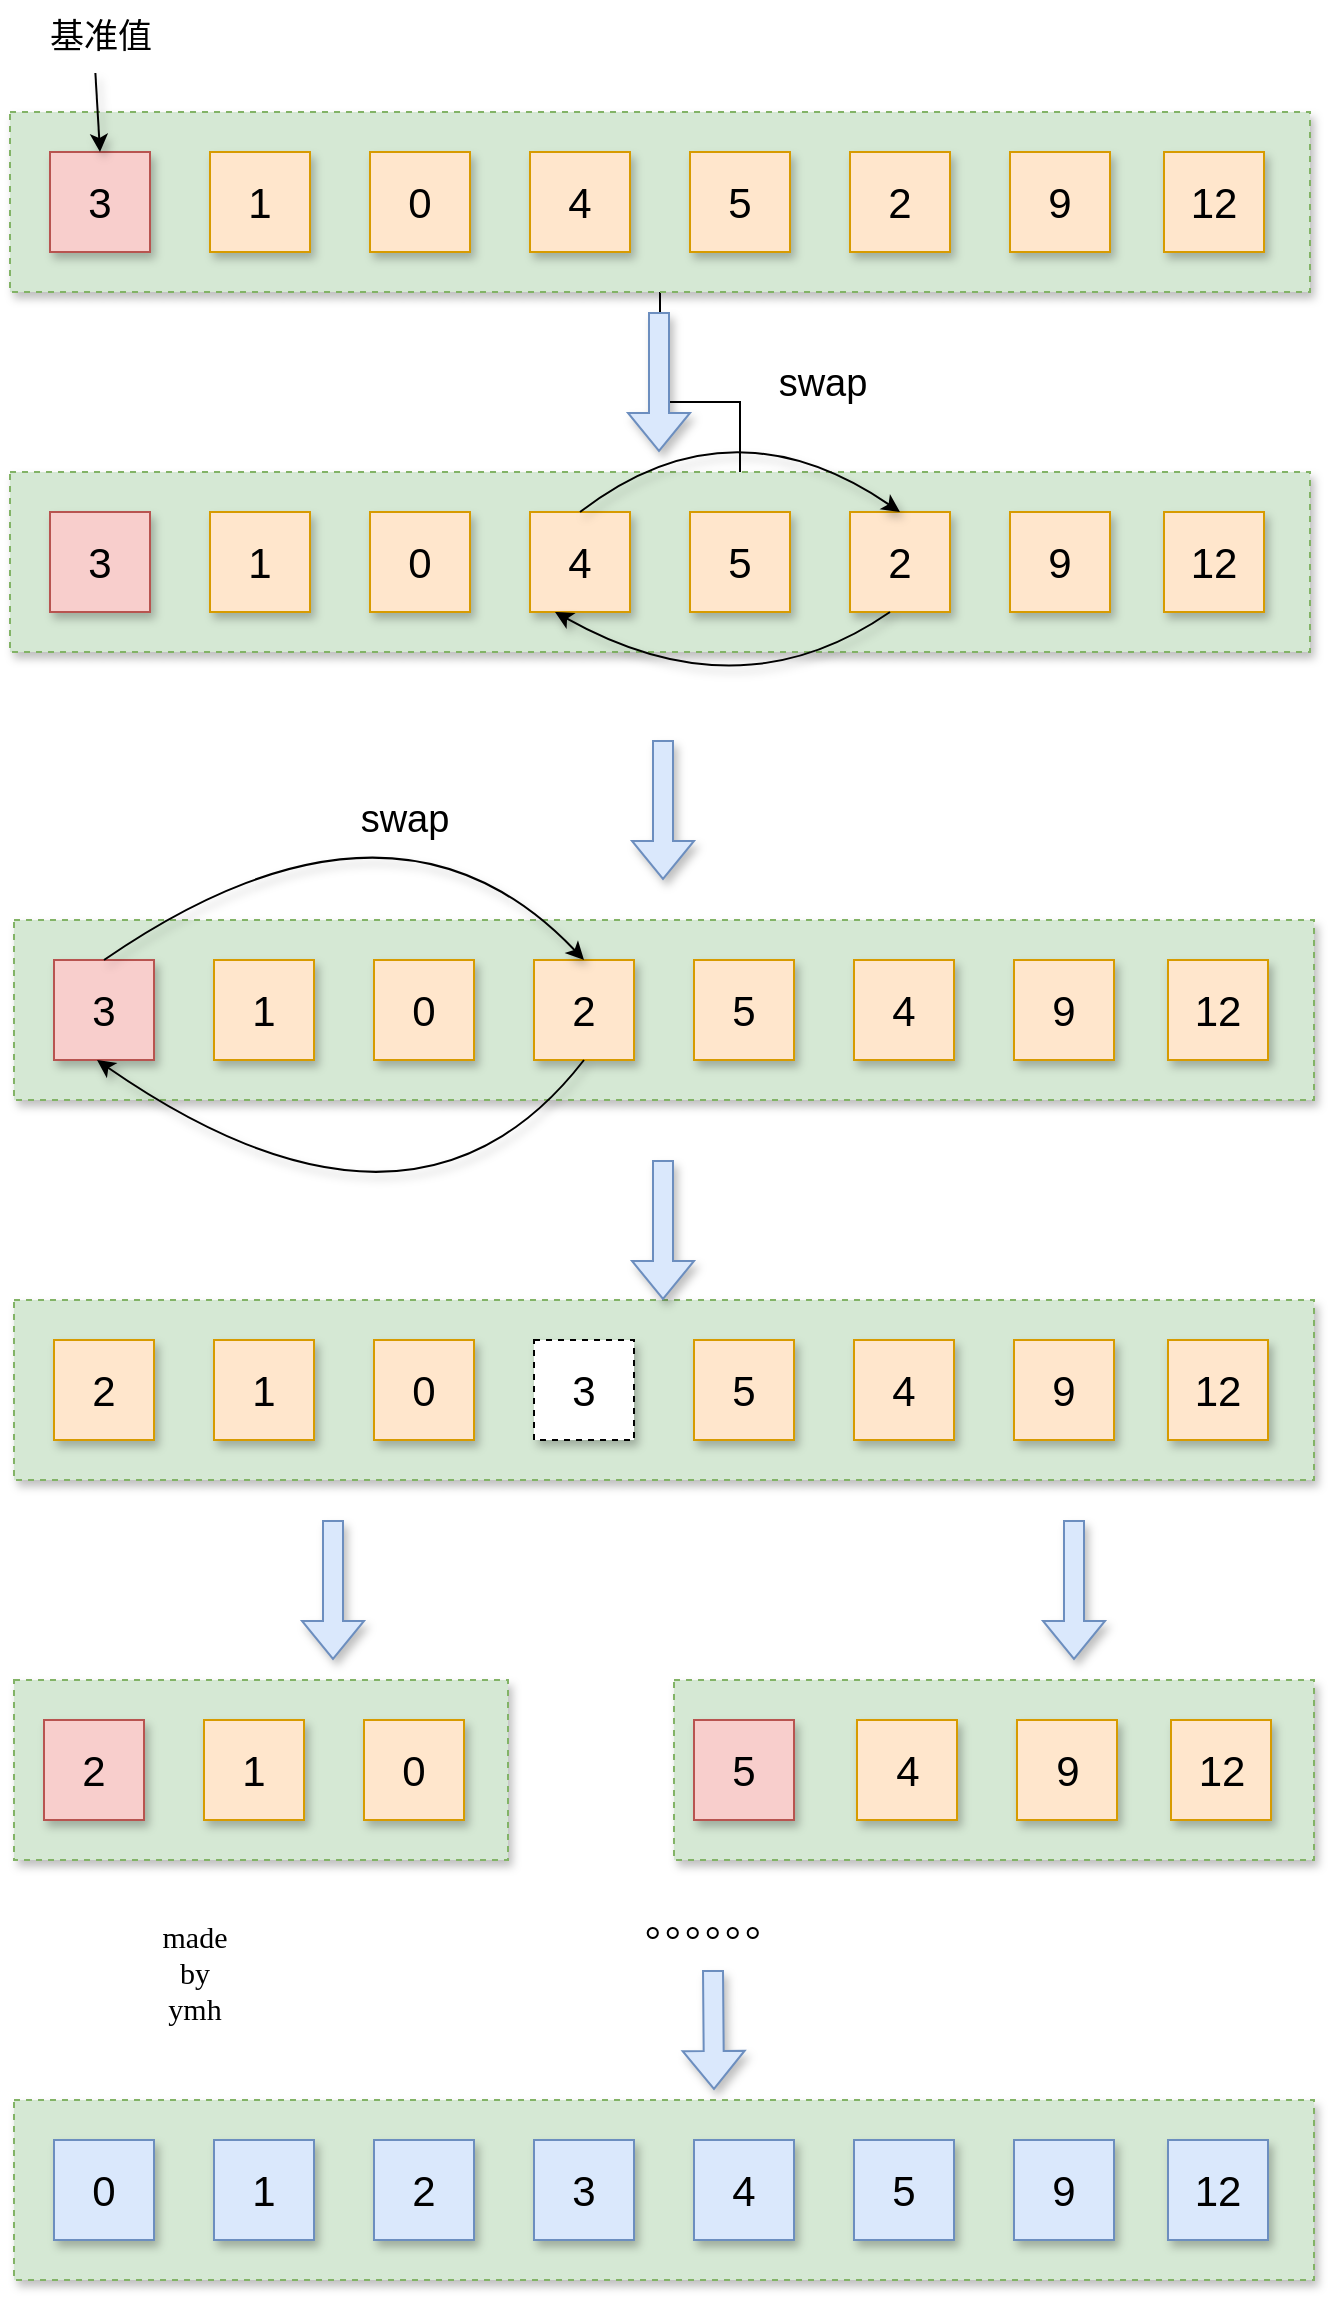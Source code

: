 <mxfile version="24.6.3" type="github" pages="3">
  <diagram name="第 1 页" id="BigGJyOWPHhynoeD0Nnt">
    <mxGraphModel dx="1332" dy="900" grid="0" gridSize="10" guides="1" tooltips="1" connect="1" arrows="1" fold="1" page="0" pageScale="1" pageWidth="827" pageHeight="1169" background="#ffffff" math="0" shadow="0">
      <root>
        <mxCell id="0" />
        <mxCell id="1" parent="0" />
        <mxCell id="Tjdrcr_WyXoiCkhcHN9--1" value="" style="edgeStyle=orthogonalEdgeStyle;rounded=0;orthogonalLoop=1;jettySize=auto;html=1;" edge="1" parent="1" source="Dfdj8npjzUzR_2U560MS-1" target="Dfdj8npjzUzR_2U560MS-21">
          <mxGeometry relative="1" as="geometry" />
        </mxCell>
        <mxCell id="Dfdj8npjzUzR_2U560MS-1" value="" style="rounded=0;whiteSpace=wrap;html=1;dashed=1;fillColor=#d5e8d4;strokeColor=#82b366;shadow=1;" vertex="1" parent="1">
          <mxGeometry x="200" y="200" width="650" height="90" as="geometry" />
        </mxCell>
        <mxCell id="Dfdj8npjzUzR_2U560MS-2" value="&lt;span style=&quot;font-size: 21px;&quot;&gt;3&lt;/span&gt;" style="whiteSpace=wrap;html=1;aspect=fixed;fillColor=#f8cecc;strokeColor=#b85450;shadow=1;" vertex="1" parent="1">
          <mxGeometry x="220" y="220" width="50" height="50" as="geometry" />
        </mxCell>
        <mxCell id="Dfdj8npjzUzR_2U560MS-4" value="&lt;font style=&quot;font-size: 21px;&quot;&gt;1&lt;/font&gt;" style="whiteSpace=wrap;html=1;aspect=fixed;fillColor=#ffe6cc;strokeColor=#d79b00;shadow=1;" vertex="1" parent="1">
          <mxGeometry x="300" y="220" width="50" height="50" as="geometry" />
        </mxCell>
        <mxCell id="Dfdj8npjzUzR_2U560MS-6" value="&lt;font style=&quot;font-size: 21px;&quot;&gt;0&lt;/font&gt;" style="whiteSpace=wrap;html=1;aspect=fixed;fillColor=#ffe6cc;strokeColor=#d79b00;shadow=1;" vertex="1" parent="1">
          <mxGeometry x="380" y="220" width="50" height="50" as="geometry" />
        </mxCell>
        <mxCell id="Dfdj8npjzUzR_2U560MS-8" value="&lt;font style=&quot;font-size: 21px;&quot;&gt;4&lt;/font&gt;" style="whiteSpace=wrap;html=1;aspect=fixed;fillColor=#ffe6cc;strokeColor=#d79b00;shadow=1;" vertex="1" parent="1">
          <mxGeometry x="460" y="220" width="50" height="50" as="geometry" />
        </mxCell>
        <mxCell id="Dfdj8npjzUzR_2U560MS-9" value="&lt;font style=&quot;font-size: 21px;&quot;&gt;5&lt;/font&gt;" style="whiteSpace=wrap;html=1;aspect=fixed;fillColor=#ffe6cc;strokeColor=#d79b00;shadow=1;" vertex="1" parent="1">
          <mxGeometry x="540" y="220" width="50" height="50" as="geometry" />
        </mxCell>
        <mxCell id="Dfdj8npjzUzR_2U560MS-10" value="&lt;span style=&quot;font-size: 21px;&quot;&gt;2&lt;/span&gt;" style="whiteSpace=wrap;html=1;aspect=fixed;fillColor=#ffe6cc;strokeColor=#d79b00;shadow=1;" vertex="1" parent="1">
          <mxGeometry x="620" y="220" width="50" height="50" as="geometry" />
        </mxCell>
        <mxCell id="Dfdj8npjzUzR_2U560MS-11" value="&lt;font style=&quot;font-size: 21px;&quot;&gt;9&lt;/font&gt;" style="whiteSpace=wrap;html=1;aspect=fixed;fillColor=#ffe6cc;strokeColor=#d79b00;shadow=1;" vertex="1" parent="1">
          <mxGeometry x="700" y="220" width="50" height="50" as="geometry" />
        </mxCell>
        <mxCell id="Dfdj8npjzUzR_2U560MS-12" value="&lt;font style=&quot;font-size: 21px;&quot;&gt;12&lt;/font&gt;" style="whiteSpace=wrap;html=1;aspect=fixed;fillColor=#ffe6cc;strokeColor=#d79b00;shadow=1;" vertex="1" parent="1">
          <mxGeometry x="777" y="220" width="50" height="50" as="geometry" />
        </mxCell>
        <mxCell id="Dfdj8npjzUzR_2U560MS-13" value="&lt;font style=&quot;font-size: 17px;&quot;&gt;基准值&lt;/font&gt;" style="text;html=1;align=center;verticalAlign=middle;resizable=0;points=[];autosize=1;strokeColor=none;fillColor=none;shadow=1;" vertex="1" parent="1">
          <mxGeometry x="210" y="148" width="70" height="30" as="geometry" />
        </mxCell>
        <mxCell id="Dfdj8npjzUzR_2U560MS-14" value="" style="endArrow=classic;html=1;rounded=0;exitX=0.467;exitY=1.083;exitDx=0;exitDy=0;exitPerimeter=0;entryX=0.5;entryY=0;entryDx=0;entryDy=0;shadow=1;" edge="1" parent="1" source="Dfdj8npjzUzR_2U560MS-13" target="Dfdj8npjzUzR_2U560MS-2">
          <mxGeometry width="50" height="50" relative="1" as="geometry">
            <mxPoint x="450" y="300" as="sourcePoint" />
            <mxPoint x="500" y="250" as="targetPoint" />
          </mxGeometry>
        </mxCell>
        <mxCell id="Dfdj8npjzUzR_2U560MS-16" value="" style="rounded=0;whiteSpace=wrap;html=1;dashed=1;fillColor=#d5e8d4;strokeColor=#82b366;shadow=1;" vertex="1" parent="1">
          <mxGeometry x="200" y="380" width="650" height="90" as="geometry" />
        </mxCell>
        <mxCell id="Dfdj8npjzUzR_2U560MS-17" value="&lt;span style=&quot;font-size: 21px;&quot;&gt;3&lt;/span&gt;" style="whiteSpace=wrap;html=1;aspect=fixed;fillColor=#f8cecc;strokeColor=#b85450;shadow=1;" vertex="1" parent="1">
          <mxGeometry x="220" y="400" width="50" height="50" as="geometry" />
        </mxCell>
        <mxCell id="Dfdj8npjzUzR_2U560MS-18" value="&lt;font style=&quot;font-size: 21px;&quot;&gt;1&lt;/font&gt;" style="whiteSpace=wrap;html=1;aspect=fixed;fillColor=#ffe6cc;strokeColor=#d79b00;shadow=1;" vertex="1" parent="1">
          <mxGeometry x="300" y="400" width="50" height="50" as="geometry" />
        </mxCell>
        <mxCell id="Dfdj8npjzUzR_2U560MS-19" value="&lt;font style=&quot;font-size: 21px;&quot;&gt;0&lt;/font&gt;" style="whiteSpace=wrap;html=1;aspect=fixed;fillColor=#ffe6cc;strokeColor=#d79b00;shadow=1;" vertex="1" parent="1">
          <mxGeometry x="380" y="400" width="50" height="50" as="geometry" />
        </mxCell>
        <mxCell id="Dfdj8npjzUzR_2U560MS-20" value="&lt;font style=&quot;font-size: 21px;&quot;&gt;4&lt;/font&gt;" style="whiteSpace=wrap;html=1;aspect=fixed;fillColor=#ffe6cc;strokeColor=#d79b00;shadow=1;" vertex="1" parent="1">
          <mxGeometry x="460" y="400" width="50" height="50" as="geometry" />
        </mxCell>
        <mxCell id="Dfdj8npjzUzR_2U560MS-21" value="&lt;font style=&quot;font-size: 21px;&quot;&gt;5&lt;/font&gt;" style="whiteSpace=wrap;html=1;aspect=fixed;fillColor=#ffe6cc;strokeColor=#d79b00;shadow=1;" vertex="1" parent="1">
          <mxGeometry x="540" y="400" width="50" height="50" as="geometry" />
        </mxCell>
        <mxCell id="Dfdj8npjzUzR_2U560MS-22" value="&lt;span style=&quot;font-size: 21px;&quot;&gt;2&lt;/span&gt;" style="whiteSpace=wrap;html=1;aspect=fixed;fillColor=#ffe6cc;strokeColor=#d79b00;shadow=1;" vertex="1" parent="1">
          <mxGeometry x="620" y="400" width="50" height="50" as="geometry" />
        </mxCell>
        <mxCell id="Dfdj8npjzUzR_2U560MS-23" value="&lt;font style=&quot;font-size: 21px;&quot;&gt;9&lt;/font&gt;" style="whiteSpace=wrap;html=1;aspect=fixed;fillColor=#ffe6cc;strokeColor=#d79b00;shadow=1;" vertex="1" parent="1">
          <mxGeometry x="700" y="400" width="50" height="50" as="geometry" />
        </mxCell>
        <mxCell id="Dfdj8npjzUzR_2U560MS-24" value="&lt;font style=&quot;font-size: 21px;&quot;&gt;12&lt;/font&gt;" style="whiteSpace=wrap;html=1;aspect=fixed;fillColor=#ffe6cc;strokeColor=#d79b00;shadow=1;" vertex="1" parent="1">
          <mxGeometry x="777" y="400" width="50" height="50" as="geometry" />
        </mxCell>
        <mxCell id="Dfdj8npjzUzR_2U560MS-25" value="" style="shape=flexArrow;endArrow=classic;html=1;rounded=0;fillColor=#dae8fc;strokeColor=#6c8ebf;shadow=1;" edge="1" parent="1">
          <mxGeometry width="50" height="50" relative="1" as="geometry">
            <mxPoint x="524.5" y="300" as="sourcePoint" />
            <mxPoint x="524.5" y="370" as="targetPoint" />
          </mxGeometry>
        </mxCell>
        <mxCell id="Dfdj8npjzUzR_2U560MS-28" value="" style="endArrow=classic;html=1;rounded=0;exitX=0.5;exitY=0;exitDx=0;exitDy=0;entryX=0.5;entryY=0;entryDx=0;entryDy=0;curved=1;shadow=1;" edge="1" parent="1" source="Dfdj8npjzUzR_2U560MS-20" target="Dfdj8npjzUzR_2U560MS-22">
          <mxGeometry width="50" height="50" relative="1" as="geometry">
            <mxPoint x="440" y="430" as="sourcePoint" />
            <mxPoint x="490" y="380" as="targetPoint" />
            <Array as="points">
              <mxPoint x="560" y="342" />
            </Array>
          </mxGeometry>
        </mxCell>
        <mxCell id="Dfdj8npjzUzR_2U560MS-29" value="" style="endArrow=classic;html=1;rounded=0;entryX=0.25;entryY=1;entryDx=0;entryDy=0;curved=1;shadow=1;" edge="1" parent="1" target="Dfdj8npjzUzR_2U560MS-20">
          <mxGeometry width="50" height="50" relative="1" as="geometry">
            <mxPoint x="640" y="450" as="sourcePoint" />
            <mxPoint x="480" y="440" as="targetPoint" />
            <Array as="points">
              <mxPoint x="565" y="502" />
            </Array>
          </mxGeometry>
        </mxCell>
        <mxCell id="Dfdj8npjzUzR_2U560MS-30" value="&lt;font style=&quot;font-size: 19px;&quot;&gt;swap&lt;/font&gt;" style="text;html=1;align=center;verticalAlign=middle;resizable=0;points=[];autosize=1;strokeColor=none;fillColor=none;shadow=1;" vertex="1" parent="1">
          <mxGeometry x="571" y="316" width="70" height="40" as="geometry" />
        </mxCell>
        <mxCell id="Dfdj8npjzUzR_2U560MS-47" value="" style="rounded=0;whiteSpace=wrap;html=1;dashed=1;fillColor=#d5e8d4;strokeColor=#82b366;shadow=1;" vertex="1" parent="1">
          <mxGeometry x="202" y="794" width="650" height="90" as="geometry" />
        </mxCell>
        <mxCell id="Dfdj8npjzUzR_2U560MS-48" value="&lt;span style=&quot;font-size: 21px;&quot;&gt;2&lt;/span&gt;" style="whiteSpace=wrap;html=1;aspect=fixed;fillColor=#ffe6cc;strokeColor=#d79b00;shadow=1;" vertex="1" parent="1">
          <mxGeometry x="222" y="814" width="50" height="50" as="geometry" />
        </mxCell>
        <mxCell id="Dfdj8npjzUzR_2U560MS-49" value="&lt;font style=&quot;font-size: 21px;&quot;&gt;1&lt;/font&gt;" style="whiteSpace=wrap;html=1;aspect=fixed;fillColor=#ffe6cc;strokeColor=#d79b00;shadow=1;" vertex="1" parent="1">
          <mxGeometry x="302" y="814" width="50" height="50" as="geometry" />
        </mxCell>
        <mxCell id="Dfdj8npjzUzR_2U560MS-50" value="&lt;font style=&quot;font-size: 21px;&quot;&gt;0&lt;/font&gt;" style="whiteSpace=wrap;html=1;aspect=fixed;fillColor=#ffe6cc;strokeColor=#d79b00;shadow=1;" vertex="1" parent="1">
          <mxGeometry x="382" y="814" width="50" height="50" as="geometry" />
        </mxCell>
        <mxCell id="Dfdj8npjzUzR_2U560MS-51" value="&lt;span style=&quot;font-size: 21px;&quot;&gt;5&lt;/span&gt;" style="whiteSpace=wrap;html=1;aspect=fixed;fillColor=#ffe6cc;strokeColor=#d79b00;shadow=1;" vertex="1" parent="1">
          <mxGeometry x="542" y="814" width="50" height="50" as="geometry" />
        </mxCell>
        <mxCell id="Dfdj8npjzUzR_2U560MS-52" value="&lt;span style=&quot;font-size: 21px;&quot;&gt;3&lt;/span&gt;" style="whiteSpace=wrap;html=1;aspect=fixed;dashed=1;shadow=1;" vertex="1" parent="1">
          <mxGeometry x="462" y="814" width="50" height="50" as="geometry" />
        </mxCell>
        <mxCell id="Dfdj8npjzUzR_2U560MS-53" value="&lt;span style=&quot;font-size: 21px;&quot;&gt;4&lt;/span&gt;" style="whiteSpace=wrap;html=1;aspect=fixed;fillColor=#ffe6cc;strokeColor=#d79b00;shadow=1;" vertex="1" parent="1">
          <mxGeometry x="622" y="814" width="50" height="50" as="geometry" />
        </mxCell>
        <mxCell id="Dfdj8npjzUzR_2U560MS-54" value="&lt;font style=&quot;font-size: 21px;&quot;&gt;9&lt;/font&gt;" style="whiteSpace=wrap;html=1;aspect=fixed;fillColor=#ffe6cc;strokeColor=#d79b00;shadow=1;" vertex="1" parent="1">
          <mxGeometry x="702" y="814" width="50" height="50" as="geometry" />
        </mxCell>
        <mxCell id="Dfdj8npjzUzR_2U560MS-55" value="&lt;font style=&quot;font-size: 21px;&quot;&gt;12&lt;/font&gt;" style="whiteSpace=wrap;html=1;aspect=fixed;fillColor=#ffe6cc;strokeColor=#d79b00;shadow=1;" vertex="1" parent="1">
          <mxGeometry x="779" y="814" width="50" height="50" as="geometry" />
        </mxCell>
        <mxCell id="Dfdj8npjzUzR_2U560MS-56" value="" style="shape=flexArrow;endArrow=classic;html=1;rounded=0;fillColor=#dae8fc;strokeColor=#6c8ebf;shadow=1;" edge="1" parent="1">
          <mxGeometry width="50" height="50" relative="1" as="geometry">
            <mxPoint x="361.5" y="904" as="sourcePoint" />
            <mxPoint x="361.5" y="974" as="targetPoint" />
          </mxGeometry>
        </mxCell>
        <mxCell id="Dfdj8npjzUzR_2U560MS-58" value="" style="shape=flexArrow;endArrow=classic;html=1;rounded=0;fillColor=#dae8fc;strokeColor=#6c8ebf;shadow=1;" edge="1" parent="1">
          <mxGeometry width="50" height="50" relative="1" as="geometry">
            <mxPoint x="732" y="904" as="sourcePoint" />
            <mxPoint x="732" y="974" as="targetPoint" />
          </mxGeometry>
        </mxCell>
        <mxCell id="Dfdj8npjzUzR_2U560MS-63" value="" style="rounded=0;whiteSpace=wrap;html=1;dashed=1;fillColor=#d5e8d4;strokeColor=#82b366;shadow=1;" vertex="1" parent="1">
          <mxGeometry x="202" y="984" width="247" height="90" as="geometry" />
        </mxCell>
        <mxCell id="Dfdj8npjzUzR_2U560MS-59" value="&lt;span style=&quot;font-size: 21px;&quot;&gt;2&lt;/span&gt;" style="whiteSpace=wrap;html=1;aspect=fixed;fillColor=#f8cecc;strokeColor=#b85450;shadow=1;" vertex="1" parent="1">
          <mxGeometry x="217" y="1004" width="50" height="50" as="geometry" />
        </mxCell>
        <mxCell id="Dfdj8npjzUzR_2U560MS-60" value="&lt;font style=&quot;font-size: 21px;&quot;&gt;1&lt;/font&gt;" style="whiteSpace=wrap;html=1;aspect=fixed;fillColor=#ffe6cc;strokeColor=#d79b00;shadow=1;" vertex="1" parent="1">
          <mxGeometry x="297" y="1004" width="50" height="50" as="geometry" />
        </mxCell>
        <mxCell id="Dfdj8npjzUzR_2U560MS-61" value="&lt;font style=&quot;font-size: 21px;&quot;&gt;0&lt;/font&gt;" style="whiteSpace=wrap;html=1;aspect=fixed;fillColor=#ffe6cc;strokeColor=#d79b00;shadow=1;" vertex="1" parent="1">
          <mxGeometry x="377" y="1004" width="50" height="50" as="geometry" />
        </mxCell>
        <mxCell id="Dfdj8npjzUzR_2U560MS-65" value="" style="rounded=0;whiteSpace=wrap;html=1;dashed=1;fillColor=#d5e8d4;strokeColor=#82b366;shadow=1;" vertex="1" parent="1">
          <mxGeometry x="532" y="984" width="320" height="90" as="geometry" />
        </mxCell>
        <mxCell id="Dfdj8npjzUzR_2U560MS-67" value="&lt;span style=&quot;font-size: 21px;&quot;&gt;4&lt;/span&gt;" style="whiteSpace=wrap;html=1;aspect=fixed;fillColor=#ffe6cc;strokeColor=#d79b00;shadow=1;" vertex="1" parent="1">
          <mxGeometry x="623.5" y="1004" width="50" height="50" as="geometry" />
        </mxCell>
        <mxCell id="Dfdj8npjzUzR_2U560MS-68" value="&lt;font style=&quot;font-size: 21px;&quot;&gt;9&lt;/font&gt;" style="whiteSpace=wrap;html=1;aspect=fixed;fillColor=#ffe6cc;strokeColor=#d79b00;shadow=1;" vertex="1" parent="1">
          <mxGeometry x="703.5" y="1004" width="50" height="50" as="geometry" />
        </mxCell>
        <mxCell id="Dfdj8npjzUzR_2U560MS-69" value="&lt;font style=&quot;font-size: 21px;&quot;&gt;12&lt;/font&gt;" style="whiteSpace=wrap;html=1;aspect=fixed;fillColor=#ffe6cc;strokeColor=#d79b00;shadow=1;" vertex="1" parent="1">
          <mxGeometry x="780.5" y="1004" width="50" height="50" as="geometry" />
        </mxCell>
        <mxCell id="Dfdj8npjzUzR_2U560MS-70" value="" style="shape=flexArrow;endArrow=classic;html=1;rounded=0;fillColor=#dae8fc;strokeColor=#6c8ebf;shadow=1;" edge="1" parent="1">
          <mxGeometry width="50" height="50" relative="1" as="geometry">
            <mxPoint x="526.5" y="724" as="sourcePoint" />
            <mxPoint x="526.5" y="794" as="targetPoint" />
          </mxGeometry>
        </mxCell>
        <mxCell id="Dfdj8npjzUzR_2U560MS-71" value="" style="shape=flexArrow;endArrow=classic;html=1;rounded=0;fillColor=#dae8fc;strokeColor=#6c8ebf;shadow=1;" edge="1" parent="1">
          <mxGeometry width="50" height="50" relative="1" as="geometry">
            <mxPoint x="551.5" y="1129" as="sourcePoint" />
            <mxPoint x="552" y="1189" as="targetPoint" />
          </mxGeometry>
        </mxCell>
        <mxCell id="Dfdj8npjzUzR_2U560MS-75" value="。。。。。。" style="text;html=1;align=center;verticalAlign=middle;resizable=0;points=[];autosize=1;strokeColor=none;fillColor=none;fontSize=20;shadow=1;" vertex="1" parent="1">
          <mxGeometry x="482" y="1084" width="140" height="40" as="geometry" />
        </mxCell>
        <mxCell id="Dfdj8npjzUzR_2U560MS-88" value="" style="rounded=0;whiteSpace=wrap;html=1;dashed=1;fillColor=#d5e8d4;strokeColor=#82b366;shadow=1;" vertex="1" parent="1">
          <mxGeometry x="202" y="1194" width="650" height="90" as="geometry" />
        </mxCell>
        <mxCell id="Dfdj8npjzUzR_2U560MS-89" value="&lt;span style=&quot;font-size: 21px;&quot;&gt;0&lt;/span&gt;" style="whiteSpace=wrap;html=1;aspect=fixed;fillColor=#dae8fc;strokeColor=#6c8ebf;shadow=1;" vertex="1" parent="1">
          <mxGeometry x="222" y="1214" width="50" height="50" as="geometry" />
        </mxCell>
        <mxCell id="Dfdj8npjzUzR_2U560MS-90" value="&lt;font style=&quot;font-size: 21px;&quot;&gt;1&lt;/font&gt;" style="whiteSpace=wrap;html=1;aspect=fixed;fillColor=#dae8fc;strokeColor=#6c8ebf;shadow=1;" vertex="1" parent="1">
          <mxGeometry x="302" y="1214" width="50" height="50" as="geometry" />
        </mxCell>
        <mxCell id="Dfdj8npjzUzR_2U560MS-91" value="&lt;font style=&quot;font-size: 21px;&quot;&gt;2&lt;/font&gt;" style="whiteSpace=wrap;html=1;aspect=fixed;fillColor=#dae8fc;strokeColor=#6c8ebf;shadow=1;" vertex="1" parent="1">
          <mxGeometry x="382" y="1214" width="50" height="50" as="geometry" />
        </mxCell>
        <mxCell id="Dfdj8npjzUzR_2U560MS-92" value="&lt;font style=&quot;font-size: 21px;&quot;&gt;3&lt;/font&gt;" style="whiteSpace=wrap;html=1;aspect=fixed;fillColor=#dae8fc;strokeColor=#6c8ebf;shadow=1;" vertex="1" parent="1">
          <mxGeometry x="462" y="1214" width="50" height="50" as="geometry" />
        </mxCell>
        <mxCell id="Dfdj8npjzUzR_2U560MS-93" value="&lt;font style=&quot;font-size: 21px;&quot;&gt;4&lt;/font&gt;" style="whiteSpace=wrap;html=1;aspect=fixed;fillColor=#dae8fc;strokeColor=#6c8ebf;shadow=1;" vertex="1" parent="1">
          <mxGeometry x="542" y="1214" width="50" height="50" as="geometry" />
        </mxCell>
        <mxCell id="Dfdj8npjzUzR_2U560MS-94" value="&lt;span style=&quot;font-size: 21px;&quot;&gt;5&lt;/span&gt;" style="whiteSpace=wrap;html=1;aspect=fixed;fillColor=#dae8fc;strokeColor=#6c8ebf;shadow=1;" vertex="1" parent="1">
          <mxGeometry x="622" y="1214" width="50" height="50" as="geometry" />
        </mxCell>
        <mxCell id="Dfdj8npjzUzR_2U560MS-95" value="&lt;font style=&quot;font-size: 21px;&quot;&gt;9&lt;/font&gt;" style="whiteSpace=wrap;html=1;aspect=fixed;fillColor=#dae8fc;strokeColor=#6c8ebf;shadow=1;" vertex="1" parent="1">
          <mxGeometry x="702" y="1214" width="50" height="50" as="geometry" />
        </mxCell>
        <mxCell id="Dfdj8npjzUzR_2U560MS-96" value="&lt;font style=&quot;font-size: 21px;&quot;&gt;12&lt;/font&gt;" style="whiteSpace=wrap;html=1;aspect=fixed;fillColor=#dae8fc;strokeColor=#6c8ebf;shadow=1;" vertex="1" parent="1">
          <mxGeometry x="779" y="1214" width="50" height="50" as="geometry" />
        </mxCell>
        <mxCell id="Dfdj8npjzUzR_2U560MS-99" value="" style="rounded=0;whiteSpace=wrap;html=1;dashed=1;fillColor=#d5e8d4;strokeColor=#82b366;shadow=1;" vertex="1" parent="1">
          <mxGeometry x="202" y="604" width="650" height="90" as="geometry" />
        </mxCell>
        <mxCell id="Dfdj8npjzUzR_2U560MS-100" value="&lt;span style=&quot;font-size: 21px;&quot;&gt;3&lt;/span&gt;" style="whiteSpace=wrap;html=1;aspect=fixed;fillColor=#f8cecc;strokeColor=#b85450;shadow=1;" vertex="1" parent="1">
          <mxGeometry x="222" y="624" width="50" height="50" as="geometry" />
        </mxCell>
        <mxCell id="Dfdj8npjzUzR_2U560MS-101" value="&lt;font style=&quot;font-size: 21px;&quot;&gt;1&lt;/font&gt;" style="whiteSpace=wrap;html=1;aspect=fixed;fillColor=#ffe6cc;strokeColor=#d79b00;shadow=1;" vertex="1" parent="1">
          <mxGeometry x="302" y="624" width="50" height="50" as="geometry" />
        </mxCell>
        <mxCell id="Dfdj8npjzUzR_2U560MS-102" value="&lt;font style=&quot;font-size: 21px;&quot;&gt;0&lt;/font&gt;" style="whiteSpace=wrap;html=1;aspect=fixed;fillColor=#ffe6cc;strokeColor=#d79b00;shadow=1;" vertex="1" parent="1">
          <mxGeometry x="382" y="624" width="50" height="50" as="geometry" />
        </mxCell>
        <mxCell id="Dfdj8npjzUzR_2U560MS-103" value="&lt;span style=&quot;font-size: 21px;&quot;&gt;2&lt;/span&gt;" style="whiteSpace=wrap;html=1;aspect=fixed;fillColor=#ffe6cc;strokeColor=#d79b00;shadow=1;" vertex="1" parent="1">
          <mxGeometry x="462" y="624" width="50" height="50" as="geometry" />
        </mxCell>
        <mxCell id="Dfdj8npjzUzR_2U560MS-104" value="&lt;span style=&quot;font-size: 21px;&quot;&gt;5&lt;/span&gt;" style="whiteSpace=wrap;html=1;aspect=fixed;fillColor=#ffe6cc;strokeColor=#d79b00;shadow=1;" vertex="1" parent="1">
          <mxGeometry x="542" y="624" width="50" height="50" as="geometry" />
        </mxCell>
        <mxCell id="Dfdj8npjzUzR_2U560MS-105" value="&lt;span style=&quot;font-size: 21px;&quot;&gt;4&lt;/span&gt;" style="whiteSpace=wrap;html=1;aspect=fixed;fillColor=#ffe6cc;strokeColor=#d79b00;shadow=1;" vertex="1" parent="1">
          <mxGeometry x="622" y="624" width="50" height="50" as="geometry" />
        </mxCell>
        <mxCell id="Dfdj8npjzUzR_2U560MS-106" value="&lt;font style=&quot;font-size: 21px;&quot;&gt;9&lt;/font&gt;" style="whiteSpace=wrap;html=1;aspect=fixed;fillColor=#ffe6cc;strokeColor=#d79b00;shadow=1;" vertex="1" parent="1">
          <mxGeometry x="702" y="624" width="50" height="50" as="geometry" />
        </mxCell>
        <mxCell id="Dfdj8npjzUzR_2U560MS-107" value="&lt;font style=&quot;font-size: 21px;&quot;&gt;12&lt;/font&gt;" style="whiteSpace=wrap;html=1;aspect=fixed;fillColor=#ffe6cc;strokeColor=#d79b00;shadow=1;" vertex="1" parent="1">
          <mxGeometry x="779" y="624" width="50" height="50" as="geometry" />
        </mxCell>
        <mxCell id="Dfdj8npjzUzR_2U560MS-108" value="" style="shape=flexArrow;endArrow=classic;html=1;rounded=0;fillColor=#dae8fc;strokeColor=#6c8ebf;shadow=1;" edge="1" parent="1">
          <mxGeometry width="50" height="50" relative="1" as="geometry">
            <mxPoint x="526.5" y="514" as="sourcePoint" />
            <mxPoint x="526.5" y="584" as="targetPoint" />
          </mxGeometry>
        </mxCell>
        <mxCell id="Dfdj8npjzUzR_2U560MS-113" value="" style="endArrow=classic;html=1;rounded=0;exitX=0.5;exitY=0;exitDx=0;exitDy=0;entryX=0.5;entryY=0;entryDx=0;entryDy=0;curved=1;shadow=1;" edge="1" parent="1" target="Dfdj8npjzUzR_2U560MS-103">
          <mxGeometry width="50" height="50" relative="1" as="geometry">
            <mxPoint x="247" y="624" as="sourcePoint" />
            <mxPoint x="407" y="624" as="targetPoint" />
            <Array as="points">
              <mxPoint x="392" y="524" />
            </Array>
          </mxGeometry>
        </mxCell>
        <mxCell id="Dfdj8npjzUzR_2U560MS-114" value="" style="endArrow=classic;html=1;rounded=0;entryX=0.25;entryY=1;entryDx=0;entryDy=0;curved=1;exitX=0.5;exitY=1;exitDx=0;exitDy=0;shadow=1;" edge="1" parent="1" source="Dfdj8npjzUzR_2U560MS-103">
          <mxGeometry width="50" height="50" relative="1" as="geometry">
            <mxPoint x="410.5" y="674" as="sourcePoint" />
            <mxPoint x="243.5" y="674" as="targetPoint" />
            <Array as="points">
              <mxPoint x="402" y="784" />
            </Array>
          </mxGeometry>
        </mxCell>
        <mxCell id="Dfdj8npjzUzR_2U560MS-115" value="&lt;font style=&quot;font-size: 19px;&quot;&gt;swap&lt;/font&gt;" style="text;html=1;align=center;verticalAlign=middle;resizable=0;points=[];autosize=1;strokeColor=none;fillColor=none;shadow=1;" vertex="1" parent="1">
          <mxGeometry x="362" y="534" width="70" height="40" as="geometry" />
        </mxCell>
        <mxCell id="Dfdj8npjzUzR_2U560MS-116" value="made&lt;div style=&quot;font-size: 15px;&quot;&gt;by&lt;/div&gt;&lt;div style=&quot;font-size: 15px;&quot;&gt;ymh&lt;/div&gt;&lt;div style=&quot;font-size: 15px;&quot;&gt;&lt;br style=&quot;font-size: 15px;&quot;&gt;&lt;/div&gt;" style="text;html=1;align=center;verticalAlign=middle;resizable=0;points=[];autosize=1;strokeColor=none;fillColor=none;fontSize=15;fontFamily=Comic Sans MS;shadow=1;" vertex="1" parent="1">
          <mxGeometry x="262" y="1094" width="60" height="90" as="geometry" />
        </mxCell>
        <mxCell id="awNUwj78HGVjr99xyrV6-2" value="&lt;span style=&quot;font-size: 21px;&quot;&gt;5&lt;/span&gt;" style="whiteSpace=wrap;html=1;aspect=fixed;fillColor=#f8cecc;strokeColor=#b85450;shadow=1;" vertex="1" parent="1">
          <mxGeometry x="542" y="1004" width="50" height="50" as="geometry" />
        </mxCell>
      </root>
    </mxGraphModel>
  </diagram>
  <diagram id="UXegYHz5sfzg4sJotecR" name="第 2 页">
    <mxGraphModel dx="1025" dy="692" grid="0" gridSize="10" guides="1" tooltips="1" connect="1" arrows="1" fold="1" page="0" pageScale="1" pageWidth="827" pageHeight="1169" math="0" shadow="0">
      <root>
        <mxCell id="0" />
        <mxCell id="1" parent="0" />
        <mxCell id="hJCCCUIi5s8Ho0yL3Wiy-1" value="" style="rounded=0;whiteSpace=wrap;html=1;dashed=1;fillColor=#d5e8d4;strokeColor=#82b366;shadow=1;" vertex="1" parent="1">
          <mxGeometry x="200" y="200" width="650" height="90" as="geometry" />
        </mxCell>
        <mxCell id="hJCCCUIi5s8Ho0yL3Wiy-2" value="&lt;span style=&quot;font-size: 21px;&quot;&gt;3&lt;/span&gt;" style="whiteSpace=wrap;html=1;aspect=fixed;fillColor=#ffe6cc;strokeColor=#d79b00;shadow=1;" vertex="1" parent="1">
          <mxGeometry x="220" y="220" width="50" height="50" as="geometry" />
        </mxCell>
        <mxCell id="hJCCCUIi5s8Ho0yL3Wiy-3" value="&lt;font style=&quot;font-size: 21px;&quot;&gt;1&lt;/font&gt;" style="whiteSpace=wrap;html=1;aspect=fixed;fillColor=#ffe6cc;strokeColor=#d79b00;shadow=1;" vertex="1" parent="1">
          <mxGeometry x="300" y="220" width="50" height="50" as="geometry" />
        </mxCell>
        <mxCell id="hJCCCUIi5s8Ho0yL3Wiy-4" value="&lt;font style=&quot;font-size: 21px;&quot;&gt;0&lt;/font&gt;" style="whiteSpace=wrap;html=1;aspect=fixed;fillColor=#ffe6cc;strokeColor=#d79b00;shadow=1;" vertex="1" parent="1">
          <mxGeometry x="380" y="220" width="50" height="50" as="geometry" />
        </mxCell>
        <mxCell id="hJCCCUIi5s8Ho0yL3Wiy-5" value="&lt;font style=&quot;font-size: 21px;&quot;&gt;4&lt;/font&gt;" style="whiteSpace=wrap;html=1;aspect=fixed;fillColor=#ffe6cc;strokeColor=#d79b00;shadow=1;" vertex="1" parent="1">
          <mxGeometry x="460" y="220" width="50" height="50" as="geometry" />
        </mxCell>
        <mxCell id="hJCCCUIi5s8Ho0yL3Wiy-6" value="&lt;font style=&quot;font-size: 21px;&quot;&gt;5&lt;/font&gt;" style="whiteSpace=wrap;html=1;aspect=fixed;fillColor=#ffe6cc;strokeColor=#d79b00;shadow=1;" vertex="1" parent="1">
          <mxGeometry x="540" y="220" width="50" height="50" as="geometry" />
        </mxCell>
        <mxCell id="hJCCCUIi5s8Ho0yL3Wiy-7" value="&lt;span style=&quot;font-size: 21px;&quot;&gt;2&lt;/span&gt;" style="whiteSpace=wrap;html=1;aspect=fixed;fillColor=#ffe6cc;strokeColor=#d79b00;shadow=1;" vertex="1" parent="1">
          <mxGeometry x="620" y="220" width="50" height="50" as="geometry" />
        </mxCell>
        <mxCell id="hJCCCUIi5s8Ho0yL3Wiy-8" value="&lt;font style=&quot;font-size: 21px;&quot;&gt;9&lt;/font&gt;" style="whiteSpace=wrap;html=1;aspect=fixed;fillColor=#ffe6cc;strokeColor=#d79b00;shadow=1;" vertex="1" parent="1">
          <mxGeometry x="700" y="220" width="50" height="50" as="geometry" />
        </mxCell>
        <mxCell id="hJCCCUIi5s8Ho0yL3Wiy-9" value="&lt;font style=&quot;font-size: 21px;&quot;&gt;12&lt;/font&gt;" style="whiteSpace=wrap;html=1;aspect=fixed;fillColor=#ffe6cc;strokeColor=#d79b00;shadow=1;" vertex="1" parent="1">
          <mxGeometry x="777" y="220" width="50" height="50" as="geometry" />
        </mxCell>
        <mxCell id="xYzYE8jC4jM5J_dXM2Cj-3" value="" style="rounded=0;whiteSpace=wrap;html=1;dashed=1;fillColor=#d5e8d4;strokeColor=#82b366;" vertex="1" parent="1">
          <mxGeometry x="200" y="380" width="320" height="80" as="geometry" />
        </mxCell>
        <mxCell id="xYzYE8jC4jM5J_dXM2Cj-1" value="" style="shape=flexArrow;endArrow=classic;html=1;rounded=0;fillColor=#dae8fc;strokeColor=#6c8ebf;shadow=1;" edge="1" parent="1">
          <mxGeometry width="50" height="50" relative="1" as="geometry">
            <mxPoint x="524.5" y="300" as="sourcePoint" />
            <mxPoint x="524.5" y="370" as="targetPoint" />
          </mxGeometry>
        </mxCell>
        <mxCell id="xYzYE8jC4jM5J_dXM2Cj-4" value="&lt;span style=&quot;font-size: 21px;&quot;&gt;3&lt;/span&gt;" style="whiteSpace=wrap;html=1;aspect=fixed;fillColor=#ffe6cc;strokeColor=#d79b00;shadow=1;" vertex="1" parent="1">
          <mxGeometry x="220" y="395" width="50" height="50" as="geometry" />
        </mxCell>
        <mxCell id="xYzYE8jC4jM5J_dXM2Cj-5" value="&lt;font style=&quot;font-size: 21px;&quot;&gt;1&lt;/font&gt;" style="whiteSpace=wrap;html=1;aspect=fixed;fillColor=#ffe6cc;strokeColor=#d79b00;shadow=1;" vertex="1" parent="1">
          <mxGeometry x="300" y="395" width="50" height="50" as="geometry" />
        </mxCell>
        <mxCell id="xYzYE8jC4jM5J_dXM2Cj-8" value="" style="rounded=0;whiteSpace=wrap;html=1;dashed=1;fillColor=#d5e8d4;strokeColor=#82b366;" vertex="1" parent="1">
          <mxGeometry x="530" y="380" width="320" height="80" as="geometry" />
        </mxCell>
        <mxCell id="xYzYE8jC4jM5J_dXM2Cj-6" value="&lt;font style=&quot;font-size: 21px;&quot;&gt;0&lt;/font&gt;" style="whiteSpace=wrap;html=1;aspect=fixed;fillColor=#ffe6cc;strokeColor=#d79b00;shadow=1;" vertex="1" parent="1">
          <mxGeometry x="380" y="395" width="50" height="50" as="geometry" />
        </mxCell>
        <mxCell id="xYzYE8jC4jM5J_dXM2Cj-7" value="&lt;font style=&quot;font-size: 21px;&quot;&gt;4&lt;/font&gt;" style="whiteSpace=wrap;html=1;aspect=fixed;fillColor=#ffe6cc;strokeColor=#d79b00;shadow=1;" vertex="1" parent="1">
          <mxGeometry x="460" y="395" width="50" height="50" as="geometry" />
        </mxCell>
        <mxCell id="xYzYE8jC4jM5J_dXM2Cj-13" value="&lt;font style=&quot;font-size: 21px;&quot;&gt;5&lt;/font&gt;" style="whiteSpace=wrap;html=1;aspect=fixed;fillColor=#ffe6cc;strokeColor=#d79b00;shadow=1;" vertex="1" parent="1">
          <mxGeometry x="540" y="395" width="50" height="50" as="geometry" />
        </mxCell>
        <mxCell id="xYzYE8jC4jM5J_dXM2Cj-14" value="&lt;span style=&quot;font-size: 21px;&quot;&gt;2&lt;/span&gt;" style="whiteSpace=wrap;html=1;aspect=fixed;fillColor=#ffe6cc;strokeColor=#d79b00;shadow=1;" vertex="1" parent="1">
          <mxGeometry x="620" y="395" width="50" height="50" as="geometry" />
        </mxCell>
        <mxCell id="xYzYE8jC4jM5J_dXM2Cj-15" value="&lt;font style=&quot;font-size: 21px;&quot;&gt;9&lt;/font&gt;" style="whiteSpace=wrap;html=1;aspect=fixed;fillColor=#ffe6cc;strokeColor=#d79b00;shadow=1;" vertex="1" parent="1">
          <mxGeometry x="700" y="395" width="50" height="50" as="geometry" />
        </mxCell>
        <mxCell id="xYzYE8jC4jM5J_dXM2Cj-16" value="&lt;font style=&quot;font-size: 21px;&quot;&gt;12&lt;/font&gt;" style="whiteSpace=wrap;html=1;aspect=fixed;fillColor=#ffe6cc;strokeColor=#d79b00;shadow=1;" vertex="1" parent="1">
          <mxGeometry x="777" y="395" width="50" height="50" as="geometry" />
        </mxCell>
        <mxCell id="xYzYE8jC4jM5J_dXM2Cj-17" value="" style="shape=flexArrow;endArrow=classic;html=1;rounded=0;fillColor=#dae8fc;strokeColor=#6c8ebf;shadow=1;" edge="1" parent="1">
          <mxGeometry width="50" height="50" relative="1" as="geometry">
            <mxPoint x="358.89" y="480" as="sourcePoint" />
            <mxPoint x="358.89" y="550" as="targetPoint" />
          </mxGeometry>
        </mxCell>
        <mxCell id="xYzYE8jC4jM5J_dXM2Cj-19" value="" style="rounded=0;whiteSpace=wrap;html=1;dashed=1;fillColor=#d5e8d4;strokeColor=#82b366;" vertex="1" parent="1">
          <mxGeometry x="200" y="560" width="160" height="70" as="geometry" />
        </mxCell>
        <mxCell id="xYzYE8jC4jM5J_dXM2Cj-18" value="" style="shape=flexArrow;endArrow=classic;html=1;rounded=0;fillColor=#dae8fc;strokeColor=#6c8ebf;shadow=1;" edge="1" parent="1">
          <mxGeometry width="50" height="50" relative="1" as="geometry">
            <mxPoint x="700" y="480" as="sourcePoint" />
            <mxPoint x="700" y="550" as="targetPoint" />
          </mxGeometry>
        </mxCell>
        <mxCell id="xYzYE8jC4jM5J_dXM2Cj-20" value="&lt;span style=&quot;font-size: 21px;&quot;&gt;3&lt;/span&gt;" style="whiteSpace=wrap;html=1;aspect=fixed;fillColor=#ffe6cc;strokeColor=#d79b00;shadow=1;" vertex="1" parent="1">
          <mxGeometry x="215" y="570" width="50" height="50" as="geometry" />
        </mxCell>
        <mxCell id="xYzYE8jC4jM5J_dXM2Cj-22" value="" style="rounded=0;whiteSpace=wrap;html=1;dashed=1;fillColor=#d5e8d4;strokeColor=#82b366;" vertex="1" parent="1">
          <mxGeometry x="370" y="560" width="150" height="70" as="geometry" />
        </mxCell>
        <mxCell id="xYzYE8jC4jM5J_dXM2Cj-21" value="&lt;font style=&quot;font-size: 21px;&quot;&gt;1&lt;/font&gt;" style="whiteSpace=wrap;html=1;aspect=fixed;fillColor=#ffe6cc;strokeColor=#d79b00;shadow=1;" vertex="1" parent="1">
          <mxGeometry x="295" y="570" width="50" height="50" as="geometry" />
        </mxCell>
        <mxCell id="xYzYE8jC4jM5J_dXM2Cj-23" value="" style="rounded=0;whiteSpace=wrap;html=1;dashed=1;fillColor=#d5e8d4;strokeColor=#82b366;" vertex="1" parent="1">
          <mxGeometry x="530" y="560" width="150" height="70" as="geometry" />
        </mxCell>
        <mxCell id="xYzYE8jC4jM5J_dXM2Cj-24" value="" style="rounded=0;whiteSpace=wrap;html=1;dashed=1;fillColor=#d5e8d4;strokeColor=#82b366;" vertex="1" parent="1">
          <mxGeometry x="700" y="560" width="150" height="70" as="geometry" />
        </mxCell>
        <mxCell id="xYzYE8jC4jM5J_dXM2Cj-25" value="&lt;font style=&quot;font-size: 21px;&quot;&gt;0&lt;/font&gt;" style="whiteSpace=wrap;html=1;aspect=fixed;fillColor=#ffe6cc;strokeColor=#d79b00;shadow=1;" vertex="1" parent="1">
          <mxGeometry x="380" y="570" width="50" height="50" as="geometry" />
        </mxCell>
        <mxCell id="xYzYE8jC4jM5J_dXM2Cj-26" value="&lt;font style=&quot;font-size: 21px;&quot;&gt;4&lt;/font&gt;" style="whiteSpace=wrap;html=1;aspect=fixed;fillColor=#ffe6cc;strokeColor=#d79b00;shadow=1;" vertex="1" parent="1">
          <mxGeometry x="460" y="570" width="50" height="50" as="geometry" />
        </mxCell>
        <mxCell id="xYzYE8jC4jM5J_dXM2Cj-27" value="&lt;font style=&quot;font-size: 21px;&quot;&gt;5&lt;/font&gt;" style="whiteSpace=wrap;html=1;aspect=fixed;fillColor=#ffe6cc;strokeColor=#d79b00;shadow=1;" vertex="1" parent="1">
          <mxGeometry x="540" y="570" width="50" height="50" as="geometry" />
        </mxCell>
        <mxCell id="xYzYE8jC4jM5J_dXM2Cj-28" value="&lt;span style=&quot;font-size: 21px;&quot;&gt;2&lt;/span&gt;" style="whiteSpace=wrap;html=1;aspect=fixed;fillColor=#ffe6cc;strokeColor=#d79b00;shadow=1;" vertex="1" parent="1">
          <mxGeometry x="620" y="570" width="50" height="50" as="geometry" />
        </mxCell>
        <mxCell id="xYzYE8jC4jM5J_dXM2Cj-29" value="&lt;font style=&quot;font-size: 21px;&quot;&gt;9&lt;/font&gt;" style="whiteSpace=wrap;html=1;aspect=fixed;fillColor=#ffe6cc;strokeColor=#d79b00;shadow=1;" vertex="1" parent="1">
          <mxGeometry x="711.5" y="570" width="50" height="50" as="geometry" />
        </mxCell>
        <mxCell id="xYzYE8jC4jM5J_dXM2Cj-30" value="&lt;font style=&quot;font-size: 21px;&quot;&gt;12&lt;/font&gt;" style="whiteSpace=wrap;html=1;aspect=fixed;fillColor=#ffe6cc;strokeColor=#d79b00;shadow=1;" vertex="1" parent="1">
          <mxGeometry x="788.5" y="570" width="50" height="50" as="geometry" />
        </mxCell>
        <mxCell id="xYzYE8jC4jM5J_dXM2Cj-31" value="" style="shape=flexArrow;endArrow=classic;html=1;rounded=0;fillColor=#dae8fc;strokeColor=#6c8ebf;shadow=1;" edge="1" parent="1">
          <mxGeometry width="50" height="50" relative="1" as="geometry">
            <mxPoint x="278.89" y="650" as="sourcePoint" />
            <mxPoint x="278.89" y="720" as="targetPoint" />
          </mxGeometry>
        </mxCell>
        <mxCell id="xYzYE8jC4jM5J_dXM2Cj-32" value="" style="shape=flexArrow;endArrow=classic;html=1;rounded=0;fillColor=#dae8fc;strokeColor=#6c8ebf;shadow=1;" edge="1" parent="1">
          <mxGeometry width="50" height="50" relative="1" as="geometry">
            <mxPoint x="443.89" y="650" as="sourcePoint" />
            <mxPoint x="443.89" y="720" as="targetPoint" />
          </mxGeometry>
        </mxCell>
        <mxCell id="xYzYE8jC4jM5J_dXM2Cj-35" value="" style="shape=flexArrow;endArrow=classic;html=1;rounded=0;fillColor=#dae8fc;strokeColor=#6c8ebf;shadow=1;" edge="1" parent="1">
          <mxGeometry width="50" height="50" relative="1" as="geometry">
            <mxPoint x="603.89" y="650" as="sourcePoint" />
            <mxPoint x="603.89" y="720" as="targetPoint" />
          </mxGeometry>
        </mxCell>
        <mxCell id="xYzYE8jC4jM5J_dXM2Cj-36" value="" style="shape=flexArrow;endArrow=classic;html=1;rounded=0;fillColor=#dae8fc;strokeColor=#6c8ebf;shadow=1;" edge="1" parent="1">
          <mxGeometry width="50" height="50" relative="1" as="geometry">
            <mxPoint x="777" y="650" as="sourcePoint" />
            <mxPoint x="777" y="720" as="targetPoint" />
          </mxGeometry>
        </mxCell>
        <mxCell id="xYzYE8jC4jM5J_dXM2Cj-37" value="&lt;span style=&quot;font-size: 21px;&quot;&gt;3&lt;/span&gt;" style="whiteSpace=wrap;html=1;aspect=fixed;fillColor=#ffe6cc;strokeColor=#d79b00;shadow=1;" vertex="1" parent="1">
          <mxGeometry x="200" y="760" width="50" height="50" as="geometry" />
        </mxCell>
        <mxCell id="xYzYE8jC4jM5J_dXM2Cj-38" value="&lt;font style=&quot;font-size: 21px;&quot;&gt;1&lt;/font&gt;" style="whiteSpace=wrap;html=1;aspect=fixed;fillColor=#ffe6cc;strokeColor=#d79b00;shadow=1;" vertex="1" parent="1">
          <mxGeometry x="290" y="760" width="50" height="50" as="geometry" />
        </mxCell>
        <mxCell id="xYzYE8jC4jM5J_dXM2Cj-39" value="&lt;font style=&quot;font-size: 21px;&quot;&gt;0&lt;/font&gt;" style="whiteSpace=wrap;html=1;aspect=fixed;fillColor=#ffe6cc;strokeColor=#d79b00;shadow=1;" vertex="1" parent="1">
          <mxGeometry x="375" y="760" width="50" height="50" as="geometry" />
        </mxCell>
        <mxCell id="xYzYE8jC4jM5J_dXM2Cj-40" value="&lt;font style=&quot;font-size: 21px;&quot;&gt;4&lt;/font&gt;" style="whiteSpace=wrap;html=1;aspect=fixed;fillColor=#ffe6cc;strokeColor=#d79b00;shadow=1;" vertex="1" parent="1">
          <mxGeometry x="455" y="760" width="50" height="50" as="geometry" />
        </mxCell>
        <mxCell id="xYzYE8jC4jM5J_dXM2Cj-41" value="&lt;font style=&quot;font-size: 21px;&quot;&gt;5&lt;/font&gt;" style="whiteSpace=wrap;html=1;aspect=fixed;fillColor=#ffe6cc;strokeColor=#d79b00;shadow=1;" vertex="1" parent="1">
          <mxGeometry x="535" y="760" width="50" height="50" as="geometry" />
        </mxCell>
        <mxCell id="xYzYE8jC4jM5J_dXM2Cj-42" value="&lt;span style=&quot;font-size: 21px;&quot;&gt;2&lt;/span&gt;" style="whiteSpace=wrap;html=1;aspect=fixed;fillColor=#ffe6cc;strokeColor=#d79b00;shadow=1;" vertex="1" parent="1">
          <mxGeometry x="620" y="760" width="50" height="50" as="geometry" />
        </mxCell>
        <mxCell id="xYzYE8jC4jM5J_dXM2Cj-43" value="&lt;font style=&quot;font-size: 21px;&quot;&gt;9&lt;/font&gt;" style="whiteSpace=wrap;html=1;aspect=fixed;fillColor=#ffe6cc;strokeColor=#d79b00;shadow=1;" vertex="1" parent="1">
          <mxGeometry x="711.5" y="760" width="50" height="50" as="geometry" />
        </mxCell>
        <mxCell id="xYzYE8jC4jM5J_dXM2Cj-44" value="&lt;font style=&quot;font-size: 21px;&quot;&gt;12&lt;/font&gt;" style="whiteSpace=wrap;html=1;aspect=fixed;fillColor=#ffe6cc;strokeColor=#d79b00;shadow=1;" vertex="1" parent="1">
          <mxGeometry x="788.5" y="760" width="50" height="50" as="geometry" />
        </mxCell>
        <mxCell id="xYzYE8jC4jM5J_dXM2Cj-45" value="&lt;font style=&quot;font-size: 19px;&quot;&gt;拆分&lt;/font&gt;" style="text;html=1;align=center;verticalAlign=middle;resizable=0;points=[];autosize=1;strokeColor=none;fillColor=none;fontSize=19;fontStyle=1" vertex="1" parent="1">
          <mxGeometry x="535" y="305" width="60" height="40" as="geometry" />
        </mxCell>
        <mxCell id="xYzYE8jC4jM5J_dXM2Cj-46" value="&lt;font style=&quot;font-size: 19px;&quot;&gt;拆分&lt;/font&gt;" style="text;html=1;align=center;verticalAlign=middle;resizable=0;points=[];autosize=1;strokeColor=none;fillColor=none;fontSize=19;fontStyle=1" vertex="1" parent="1">
          <mxGeometry x="365" y="490" width="60" height="40" as="geometry" />
        </mxCell>
        <mxCell id="xYzYE8jC4jM5J_dXM2Cj-47" value="&lt;font style=&quot;font-size: 19px;&quot;&gt;拆分&lt;/font&gt;" style="text;html=1;align=center;verticalAlign=middle;resizable=0;points=[];autosize=1;strokeColor=none;fillColor=none;fontSize=19;fontStyle=1" vertex="1" parent="1">
          <mxGeometry x="711.5" y="490" width="60" height="40" as="geometry" />
        </mxCell>
        <mxCell id="xYzYE8jC4jM5J_dXM2Cj-48" value="&lt;font style=&quot;font-size: 19px;&quot;&gt;拆分&lt;/font&gt;" style="text;html=1;align=center;verticalAlign=middle;resizable=0;points=[];autosize=1;strokeColor=none;fillColor=none;fontSize=19;fontStyle=1" vertex="1" parent="1">
          <mxGeometry x="800" y="650" width="60" height="40" as="geometry" />
        </mxCell>
        <mxCell id="xYzYE8jC4jM5J_dXM2Cj-49" value="&lt;font style=&quot;font-size: 19px;&quot;&gt;拆分&lt;/font&gt;" style="text;html=1;align=center;verticalAlign=middle;resizable=0;points=[];autosize=1;strokeColor=none;fillColor=none;fontSize=19;fontStyle=1" vertex="1" parent="1">
          <mxGeometry x="630" y="650" width="60" height="40" as="geometry" />
        </mxCell>
        <mxCell id="xYzYE8jC4jM5J_dXM2Cj-50" value="&lt;font style=&quot;font-size: 19px;&quot;&gt;拆分&lt;/font&gt;" style="text;html=1;align=center;verticalAlign=middle;resizable=0;points=[];autosize=1;strokeColor=none;fillColor=none;fontSize=19;fontStyle=1" vertex="1" parent="1">
          <mxGeometry x="455" y="650" width="60" height="40" as="geometry" />
        </mxCell>
        <mxCell id="xYzYE8jC4jM5J_dXM2Cj-51" value="&lt;font style=&quot;font-size: 19px;&quot;&gt;拆分&lt;/font&gt;" style="text;html=1;align=center;verticalAlign=middle;resizable=0;points=[];autosize=1;strokeColor=none;fillColor=none;fontSize=19;fontStyle=1" vertex="1" parent="1">
          <mxGeometry x="285" y="650" width="60" height="40" as="geometry" />
        </mxCell>
        <mxCell id="xYzYE8jC4jM5J_dXM2Cj-52" value="made by ymh" style="text;html=1;align=center;verticalAlign=middle;resizable=0;points=[];autosize=1;strokeColor=none;fillColor=none;fontFamily=Comic Sans MS;fontSize=19;" vertex="1" parent="1">
          <mxGeometry x="455" y="823" width="140" height="40" as="geometry" />
        </mxCell>
        <mxCell id="xYzYE8jC4jM5J_dXM2Cj-53" value="&lt;span style=&quot;font-size: 21px;&quot;&gt;3&lt;/span&gt;" style="whiteSpace=wrap;html=1;aspect=fixed;fillColor=#ffe6cc;strokeColor=#d79b00;shadow=1;" vertex="1" parent="1">
          <mxGeometry x="200" y="950" width="50" height="50" as="geometry" />
        </mxCell>
        <mxCell id="xYzYE8jC4jM5J_dXM2Cj-54" value="&lt;font style=&quot;font-size: 21px;&quot;&gt;1&lt;/font&gt;" style="whiteSpace=wrap;html=1;aspect=fixed;fillColor=#ffe6cc;strokeColor=#d79b00;shadow=1;" vertex="1" parent="1">
          <mxGeometry x="290" y="950" width="50" height="50" as="geometry" />
        </mxCell>
        <mxCell id="xYzYE8jC4jM5J_dXM2Cj-55" value="&lt;font style=&quot;font-size: 21px;&quot;&gt;0&lt;/font&gt;" style="whiteSpace=wrap;html=1;aspect=fixed;fillColor=#ffe6cc;strokeColor=#d79b00;shadow=1;" vertex="1" parent="1">
          <mxGeometry x="375" y="950" width="50" height="50" as="geometry" />
        </mxCell>
        <mxCell id="xYzYE8jC4jM5J_dXM2Cj-56" value="&lt;font style=&quot;font-size: 21px;&quot;&gt;4&lt;/font&gt;" style="whiteSpace=wrap;html=1;aspect=fixed;fillColor=#ffe6cc;strokeColor=#d79b00;shadow=1;" vertex="1" parent="1">
          <mxGeometry x="455" y="950" width="50" height="50" as="geometry" />
        </mxCell>
        <mxCell id="xYzYE8jC4jM5J_dXM2Cj-57" value="&lt;font style=&quot;font-size: 21px;&quot;&gt;5&lt;/font&gt;" style="whiteSpace=wrap;html=1;aspect=fixed;fillColor=#ffe6cc;strokeColor=#d79b00;shadow=1;" vertex="1" parent="1">
          <mxGeometry x="535" y="950" width="50" height="50" as="geometry" />
        </mxCell>
        <mxCell id="xYzYE8jC4jM5J_dXM2Cj-58" value="&lt;span style=&quot;font-size: 21px;&quot;&gt;2&lt;/span&gt;" style="whiteSpace=wrap;html=1;aspect=fixed;fillColor=#ffe6cc;strokeColor=#d79b00;shadow=1;" vertex="1" parent="1">
          <mxGeometry x="620" y="950" width="50" height="50" as="geometry" />
        </mxCell>
        <mxCell id="xYzYE8jC4jM5J_dXM2Cj-59" value="&lt;font style=&quot;font-size: 21px;&quot;&gt;9&lt;/font&gt;" style="whiteSpace=wrap;html=1;aspect=fixed;fillColor=#ffe6cc;strokeColor=#d79b00;shadow=1;" vertex="1" parent="1">
          <mxGeometry x="711.5" y="950" width="50" height="50" as="geometry" />
        </mxCell>
        <mxCell id="xYzYE8jC4jM5J_dXM2Cj-60" value="&lt;font style=&quot;font-size: 21px;&quot;&gt;12&lt;/font&gt;" style="whiteSpace=wrap;html=1;aspect=fixed;fillColor=#ffe6cc;strokeColor=#d79b00;shadow=1;" vertex="1" parent="1">
          <mxGeometry x="800" y="950" width="50" height="50" as="geometry" />
        </mxCell>
        <mxCell id="xYzYE8jC4jM5J_dXM2Cj-61" value="" style="shape=flexArrow;endArrow=classic;html=1;rounded=0;fillColor=#dae8fc;strokeColor=#6c8ebf;shadow=1;" edge="1" parent="1">
          <mxGeometry width="50" height="50" relative="1" as="geometry">
            <mxPoint x="265" y="1030" as="sourcePoint" />
            <mxPoint x="265" y="1100" as="targetPoint" />
          </mxGeometry>
        </mxCell>
        <mxCell id="xYzYE8jC4jM5J_dXM2Cj-62" value="" style="shape=flexArrow;endArrow=classic;html=1;rounded=0;fillColor=#dae8fc;strokeColor=#6c8ebf;shadow=1;" edge="1" parent="1">
          <mxGeometry width="50" height="50" relative="1" as="geometry">
            <mxPoint x="443.89" y="1030" as="sourcePoint" />
            <mxPoint x="443.89" y="1100" as="targetPoint" />
          </mxGeometry>
        </mxCell>
        <mxCell id="xYzYE8jC4jM5J_dXM2Cj-63" value="" style="shape=flexArrow;endArrow=classic;html=1;rounded=0;fillColor=#dae8fc;strokeColor=#6c8ebf;shadow=1;" edge="1" parent="1">
          <mxGeometry width="50" height="50" relative="1" as="geometry">
            <mxPoint x="603.89" y="1030" as="sourcePoint" />
            <mxPoint x="603.89" y="1100" as="targetPoint" />
          </mxGeometry>
        </mxCell>
        <mxCell id="xYzYE8jC4jM5J_dXM2Cj-64" value="" style="shape=flexArrow;endArrow=classic;html=1;rounded=0;fillColor=#dae8fc;strokeColor=#6c8ebf;shadow=1;" edge="1" parent="1">
          <mxGeometry width="50" height="50" relative="1" as="geometry">
            <mxPoint x="687.78" y="1190" as="sourcePoint" />
            <mxPoint x="687.78" y="1260" as="targetPoint" />
          </mxGeometry>
        </mxCell>
        <mxCell id="xYzYE8jC4jM5J_dXM2Cj-68" value="&lt;font style=&quot;font-size: 19px;&quot;&gt;比较&amp;amp;合并&lt;/font&gt;" style="text;html=1;align=center;verticalAlign=middle;resizable=0;points=[];autosize=1;strokeColor=none;fillColor=none;fontSize=19;fontStyle=1" vertex="1" parent="1">
          <mxGeometry x="155" y="1030" width="110" height="40" as="geometry" />
        </mxCell>
        <mxCell id="xYzYE8jC4jM5J_dXM2Cj-69" value="&lt;font style=&quot;font-size: 19px;&quot;&gt;比较&amp;amp;合并&lt;/font&gt;" style="text;html=1;align=center;verticalAlign=middle;resizable=0;points=[];autosize=1;strokeColor=none;fillColor=none;fontSize=19;fontStyle=1" vertex="1" parent="1">
          <mxGeometry x="340" y="1030" width="110" height="40" as="geometry" />
        </mxCell>
        <mxCell id="xYzYE8jC4jM5J_dXM2Cj-70" value="&lt;font style=&quot;font-size: 19px;&quot;&gt;比较&amp;amp;合并&lt;/font&gt;" style="text;html=1;align=center;verticalAlign=middle;resizable=0;points=[];autosize=1;strokeColor=none;fillColor=none;fontSize=19;fontStyle=1" vertex="1" parent="1">
          <mxGeometry x="500" y="1030" width="110" height="40" as="geometry" />
        </mxCell>
        <mxCell id="xYzYE8jC4jM5J_dXM2Cj-71" value="&lt;font style=&quot;font-size: 19px;&quot;&gt;比较&amp;amp;合并&lt;/font&gt;" style="text;html=1;align=center;verticalAlign=middle;resizable=0;points=[];autosize=1;strokeColor=none;fillColor=none;fontSize=19;fontStyle=1" vertex="1" parent="1">
          <mxGeometry x="577.78" y="1190" width="110" height="40" as="geometry" />
        </mxCell>
        <mxCell id="xYzYE8jC4jM5J_dXM2Cj-72" value="" style="rounded=0;whiteSpace=wrap;html=1;dashed=1;fillColor=#d5e8d4;strokeColor=#82b366;" vertex="1" parent="1">
          <mxGeometry x="200" y="1110" width="160" height="70" as="geometry" />
        </mxCell>
        <mxCell id="xYzYE8jC4jM5J_dXM2Cj-73" value="&lt;span style=&quot;font-size: 21px;&quot;&gt;1&lt;/span&gt;" style="whiteSpace=wrap;html=1;aspect=fixed;fillColor=#ffe6cc;strokeColor=#d79b00;shadow=1;" vertex="1" parent="1">
          <mxGeometry x="215" y="1120" width="50" height="50" as="geometry" />
        </mxCell>
        <mxCell id="xYzYE8jC4jM5J_dXM2Cj-74" value="" style="rounded=0;whiteSpace=wrap;html=1;dashed=1;fillColor=#d5e8d4;strokeColor=#82b366;" vertex="1" parent="1">
          <mxGeometry x="370" y="1110" width="150" height="70" as="geometry" />
        </mxCell>
        <mxCell id="xYzYE8jC4jM5J_dXM2Cj-75" value="&lt;font style=&quot;font-size: 21px;&quot;&gt;3&lt;/font&gt;" style="whiteSpace=wrap;html=1;aspect=fixed;fillColor=#ffe6cc;strokeColor=#d79b00;shadow=1;" vertex="1" parent="1">
          <mxGeometry x="295" y="1120" width="50" height="50" as="geometry" />
        </mxCell>
        <mxCell id="xYzYE8jC4jM5J_dXM2Cj-76" value="" style="rounded=0;whiteSpace=wrap;html=1;dashed=1;fillColor=#d5e8d4;strokeColor=#82b366;" vertex="1" parent="1">
          <mxGeometry x="530" y="1110" width="150" height="70" as="geometry" />
        </mxCell>
        <mxCell id="xYzYE8jC4jM5J_dXM2Cj-77" value="" style="rounded=0;whiteSpace=wrap;html=1;dashed=1;fillColor=#d5e8d4;strokeColor=#82b366;" vertex="1" parent="1">
          <mxGeometry x="700" y="1110" width="150" height="70" as="geometry" />
        </mxCell>
        <mxCell id="xYzYE8jC4jM5J_dXM2Cj-78" value="&lt;font style=&quot;font-size: 21px;&quot;&gt;0&lt;/font&gt;" style="whiteSpace=wrap;html=1;aspect=fixed;fillColor=#ffe6cc;strokeColor=#d79b00;shadow=1;" vertex="1" parent="1">
          <mxGeometry x="380" y="1120" width="50" height="50" as="geometry" />
        </mxCell>
        <mxCell id="xYzYE8jC4jM5J_dXM2Cj-79" value="&lt;font style=&quot;font-size: 21px;&quot;&gt;4&lt;/font&gt;" style="whiteSpace=wrap;html=1;aspect=fixed;fillColor=#ffe6cc;strokeColor=#d79b00;shadow=1;" vertex="1" parent="1">
          <mxGeometry x="460" y="1120" width="50" height="50" as="geometry" />
        </mxCell>
        <mxCell id="xYzYE8jC4jM5J_dXM2Cj-80" value="&lt;font style=&quot;font-size: 21px;&quot;&gt;2&lt;/font&gt;" style="whiteSpace=wrap;html=1;aspect=fixed;fillColor=#ffe6cc;strokeColor=#d79b00;shadow=1;" vertex="1" parent="1">
          <mxGeometry x="540" y="1120" width="50" height="50" as="geometry" />
        </mxCell>
        <mxCell id="xYzYE8jC4jM5J_dXM2Cj-81" value="&lt;span style=&quot;font-size: 21px;&quot;&gt;5&lt;/span&gt;" style="whiteSpace=wrap;html=1;aspect=fixed;fillColor=#ffe6cc;strokeColor=#d79b00;shadow=1;" vertex="1" parent="1">
          <mxGeometry x="620" y="1120" width="50" height="50" as="geometry" />
        </mxCell>
        <mxCell id="xYzYE8jC4jM5J_dXM2Cj-82" value="&lt;font style=&quot;font-size: 21px;&quot;&gt;9&lt;/font&gt;" style="whiteSpace=wrap;html=1;aspect=fixed;fillColor=#ffe6cc;strokeColor=#d79b00;shadow=1;" vertex="1" parent="1">
          <mxGeometry x="711.5" y="1120" width="50" height="50" as="geometry" />
        </mxCell>
        <mxCell id="xYzYE8jC4jM5J_dXM2Cj-83" value="&lt;font style=&quot;font-size: 21px;&quot;&gt;12&lt;/font&gt;" style="whiteSpace=wrap;html=1;aspect=fixed;fillColor=#ffe6cc;strokeColor=#d79b00;shadow=1;" vertex="1" parent="1">
          <mxGeometry x="788.5" y="1120" width="50" height="50" as="geometry" />
        </mxCell>
        <mxCell id="xYzYE8jC4jM5J_dXM2Cj-86" value="" style="rounded=0;whiteSpace=wrap;html=1;dashed=1;fillColor=#d5e8d4;strokeColor=#82b366;" vertex="1" parent="1">
          <mxGeometry x="200" y="1260" width="320" height="80" as="geometry" />
        </mxCell>
        <mxCell id="xYzYE8jC4jM5J_dXM2Cj-87" value="&lt;span style=&quot;font-size: 21px;&quot;&gt;0&lt;/span&gt;" style="whiteSpace=wrap;html=1;aspect=fixed;fillColor=#ffe6cc;strokeColor=#d79b00;shadow=1;" vertex="1" parent="1">
          <mxGeometry x="220" y="1275" width="50" height="50" as="geometry" />
        </mxCell>
        <mxCell id="xYzYE8jC4jM5J_dXM2Cj-88" value="&lt;span style=&quot;font-size: 21px;&quot;&gt;1&lt;/span&gt;" style="whiteSpace=wrap;html=1;aspect=fixed;fillColor=#ffe6cc;strokeColor=#d79b00;shadow=1;" vertex="1" parent="1">
          <mxGeometry x="300" y="1275" width="50" height="50" as="geometry" />
        </mxCell>
        <mxCell id="xYzYE8jC4jM5J_dXM2Cj-89" value="" style="rounded=0;whiteSpace=wrap;html=1;dashed=1;fillColor=#d5e8d4;strokeColor=#82b366;" vertex="1" parent="1">
          <mxGeometry x="530" y="1260" width="320" height="80" as="geometry" />
        </mxCell>
        <mxCell id="xYzYE8jC4jM5J_dXM2Cj-90" value="&lt;font style=&quot;font-size: 21px;&quot;&gt;3&lt;/font&gt;" style="whiteSpace=wrap;html=1;aspect=fixed;fillColor=#ffe6cc;strokeColor=#d79b00;shadow=1;" vertex="1" parent="1">
          <mxGeometry x="380" y="1275" width="50" height="50" as="geometry" />
        </mxCell>
        <mxCell id="xYzYE8jC4jM5J_dXM2Cj-91" value="&lt;font style=&quot;font-size: 21px;&quot;&gt;4&lt;/font&gt;" style="whiteSpace=wrap;html=1;aspect=fixed;fillColor=#ffe6cc;strokeColor=#d79b00;shadow=1;" vertex="1" parent="1">
          <mxGeometry x="460" y="1275" width="50" height="50" as="geometry" />
        </mxCell>
        <mxCell id="xYzYE8jC4jM5J_dXM2Cj-92" value="&lt;font style=&quot;font-size: 21px;&quot;&gt;2&lt;/font&gt;" style="whiteSpace=wrap;html=1;aspect=fixed;fillColor=#ffe6cc;strokeColor=#d79b00;shadow=1;" vertex="1" parent="1">
          <mxGeometry x="540" y="1275" width="50" height="50" as="geometry" />
        </mxCell>
        <mxCell id="xYzYE8jC4jM5J_dXM2Cj-93" value="&lt;span style=&quot;font-size: 21px;&quot;&gt;5&lt;/span&gt;" style="whiteSpace=wrap;html=1;aspect=fixed;fillColor=#ffe6cc;strokeColor=#d79b00;shadow=1;" vertex="1" parent="1">
          <mxGeometry x="620" y="1275" width="50" height="50" as="geometry" />
        </mxCell>
        <mxCell id="xYzYE8jC4jM5J_dXM2Cj-94" value="&lt;font style=&quot;font-size: 21px;&quot;&gt;9&lt;/font&gt;" style="whiteSpace=wrap;html=1;aspect=fixed;fillColor=#ffe6cc;strokeColor=#d79b00;shadow=1;" vertex="1" parent="1">
          <mxGeometry x="700" y="1275" width="50" height="50" as="geometry" />
        </mxCell>
        <mxCell id="xYzYE8jC4jM5J_dXM2Cj-95" value="&lt;font style=&quot;font-size: 21px;&quot;&gt;12&lt;/font&gt;" style="whiteSpace=wrap;html=1;aspect=fixed;fillColor=#ffe6cc;strokeColor=#d79b00;shadow=1;" vertex="1" parent="1">
          <mxGeometry x="777" y="1275" width="50" height="50" as="geometry" />
        </mxCell>
        <mxCell id="xYzYE8jC4jM5J_dXM2Cj-96" value="" style="shape=flexArrow;endArrow=classic;html=1;rounded=0;fillColor=#dae8fc;strokeColor=#6c8ebf;shadow=1;" edge="1" parent="1">
          <mxGeometry width="50" height="50" relative="1" as="geometry">
            <mxPoint x="362.78" y="1190" as="sourcePoint" />
            <mxPoint x="362.78" y="1260" as="targetPoint" />
          </mxGeometry>
        </mxCell>
        <mxCell id="xYzYE8jC4jM5J_dXM2Cj-97" value="&lt;font style=&quot;font-size: 19px;&quot;&gt;比较&amp;amp;合并&lt;/font&gt;" style="text;html=1;align=center;verticalAlign=middle;resizable=0;points=[];autosize=1;strokeColor=none;fillColor=none;fontSize=19;fontStyle=1" vertex="1" parent="1">
          <mxGeometry x="252.78" y="1190" width="110" height="40" as="geometry" />
        </mxCell>
        <mxCell id="xYzYE8jC4jM5J_dXM2Cj-116" value="" style="rounded=0;whiteSpace=wrap;html=1;dashed=1;fillColor=#d5e8d4;strokeColor=#82b366;shadow=1;" vertex="1" parent="1">
          <mxGeometry x="200" y="1430" width="650" height="90" as="geometry" />
        </mxCell>
        <mxCell id="xYzYE8jC4jM5J_dXM2Cj-117" value="&lt;span style=&quot;font-size: 21px;&quot;&gt;0&lt;/span&gt;" style="whiteSpace=wrap;html=1;aspect=fixed;fillColor=#ffe6cc;strokeColor=#d79b00;shadow=1;" vertex="1" parent="1">
          <mxGeometry x="220" y="1450" width="50" height="50" as="geometry" />
        </mxCell>
        <mxCell id="xYzYE8jC4jM5J_dXM2Cj-118" value="&lt;font style=&quot;font-size: 21px;&quot;&gt;1&lt;/font&gt;" style="whiteSpace=wrap;html=1;aspect=fixed;fillColor=#ffe6cc;strokeColor=#d79b00;shadow=1;" vertex="1" parent="1">
          <mxGeometry x="300" y="1450" width="50" height="50" as="geometry" />
        </mxCell>
        <mxCell id="xYzYE8jC4jM5J_dXM2Cj-119" value="&lt;font style=&quot;font-size: 21px;&quot;&gt;2&lt;/font&gt;" style="whiteSpace=wrap;html=1;aspect=fixed;fillColor=#ffe6cc;strokeColor=#d79b00;shadow=1;" vertex="1" parent="1">
          <mxGeometry x="380" y="1450" width="50" height="50" as="geometry" />
        </mxCell>
        <mxCell id="xYzYE8jC4jM5J_dXM2Cj-120" value="&lt;font style=&quot;font-size: 21px;&quot;&gt;3&lt;/font&gt;" style="whiteSpace=wrap;html=1;aspect=fixed;fillColor=#ffe6cc;strokeColor=#d79b00;shadow=1;" vertex="1" parent="1">
          <mxGeometry x="460" y="1450" width="50" height="50" as="geometry" />
        </mxCell>
        <mxCell id="xYzYE8jC4jM5J_dXM2Cj-121" value="&lt;font style=&quot;font-size: 21px;&quot;&gt;4&lt;/font&gt;" style="whiteSpace=wrap;html=1;aspect=fixed;fillColor=#ffe6cc;strokeColor=#d79b00;shadow=1;" vertex="1" parent="1">
          <mxGeometry x="540" y="1450" width="50" height="50" as="geometry" />
        </mxCell>
        <mxCell id="xYzYE8jC4jM5J_dXM2Cj-122" value="&lt;span style=&quot;font-size: 21px;&quot;&gt;5&lt;/span&gt;" style="whiteSpace=wrap;html=1;aspect=fixed;fillColor=#ffe6cc;strokeColor=#d79b00;shadow=1;" vertex="1" parent="1">
          <mxGeometry x="620" y="1450" width="50" height="50" as="geometry" />
        </mxCell>
        <mxCell id="xYzYE8jC4jM5J_dXM2Cj-123" value="&lt;font style=&quot;font-size: 21px;&quot;&gt;9&lt;/font&gt;" style="whiteSpace=wrap;html=1;aspect=fixed;fillColor=#ffe6cc;strokeColor=#d79b00;shadow=1;" vertex="1" parent="1">
          <mxGeometry x="700" y="1450" width="50" height="50" as="geometry" />
        </mxCell>
        <mxCell id="xYzYE8jC4jM5J_dXM2Cj-124" value="&lt;font style=&quot;font-size: 21px;&quot;&gt;12&lt;/font&gt;" style="whiteSpace=wrap;html=1;aspect=fixed;fillColor=#ffe6cc;strokeColor=#d79b00;shadow=1;" vertex="1" parent="1">
          <mxGeometry x="777" y="1450" width="50" height="50" as="geometry" />
        </mxCell>
        <mxCell id="xYzYE8jC4jM5J_dXM2Cj-125" value="" style="shape=flexArrow;endArrow=classic;html=1;rounded=0;fillColor=#dae8fc;strokeColor=#6c8ebf;shadow=1;" edge="1" parent="1">
          <mxGeometry width="50" height="50" relative="1" as="geometry">
            <mxPoint x="786.28" y="1030" as="sourcePoint" />
            <mxPoint x="786.28" y="1100" as="targetPoint" />
          </mxGeometry>
        </mxCell>
        <mxCell id="xYzYE8jC4jM5J_dXM2Cj-126" value="&lt;font style=&quot;font-size: 19px;&quot;&gt;比较&amp;amp;合并&lt;/font&gt;" style="text;html=1;align=center;verticalAlign=middle;resizable=0;points=[];autosize=1;strokeColor=none;fillColor=none;fontSize=19;fontStyle=1" vertex="1" parent="1">
          <mxGeometry x="676.28" y="1030" width="110" height="40" as="geometry" />
        </mxCell>
        <mxCell id="xYzYE8jC4jM5J_dXM2Cj-127" value="" style="shape=flexArrow;endArrow=classic;html=1;rounded=0;fillColor=#dae8fc;strokeColor=#6c8ebf;shadow=1;" edge="1" parent="1">
          <mxGeometry width="50" height="50" relative="1" as="geometry">
            <mxPoint x="527.78" y="1350" as="sourcePoint" />
            <mxPoint x="527.78" y="1420" as="targetPoint" />
          </mxGeometry>
        </mxCell>
        <mxCell id="xYzYE8jC4jM5J_dXM2Cj-128" value="&lt;font style=&quot;font-size: 19px;&quot;&gt;比较&amp;amp;合并&lt;/font&gt;" style="text;html=1;align=center;verticalAlign=middle;resizable=0;points=[];autosize=1;strokeColor=none;fillColor=none;fontSize=19;fontStyle=1" vertex="1" parent="1">
          <mxGeometry x="417.78" y="1350" width="110" height="40" as="geometry" />
        </mxCell>
        <mxCell id="xYzYE8jC4jM5J_dXM2Cj-129" value="made by ymh" style="text;html=1;align=center;verticalAlign=middle;resizable=0;points=[];autosize=1;strokeColor=none;fillColor=none;fontFamily=Comic Sans MS;fontSize=19;" vertex="1" parent="1">
          <mxGeometry x="455" y="1520" width="140" height="40" as="geometry" />
        </mxCell>
      </root>
    </mxGraphModel>
  </diagram>
  <diagram id="GCfuW4ezC396ilstuGk2" name="第 3 页">
    <mxGraphModel dx="792" dy="1105" grid="1" gridSize="10" guides="1" tooltips="1" connect="1" arrows="1" fold="1" page="1" pageScale="1" pageWidth="827" pageHeight="1169" math="0" shadow="0">
      <root>
        <mxCell id="0" />
        <mxCell id="1" parent="0" />
      </root>
    </mxGraphModel>
  </diagram>
</mxfile>
